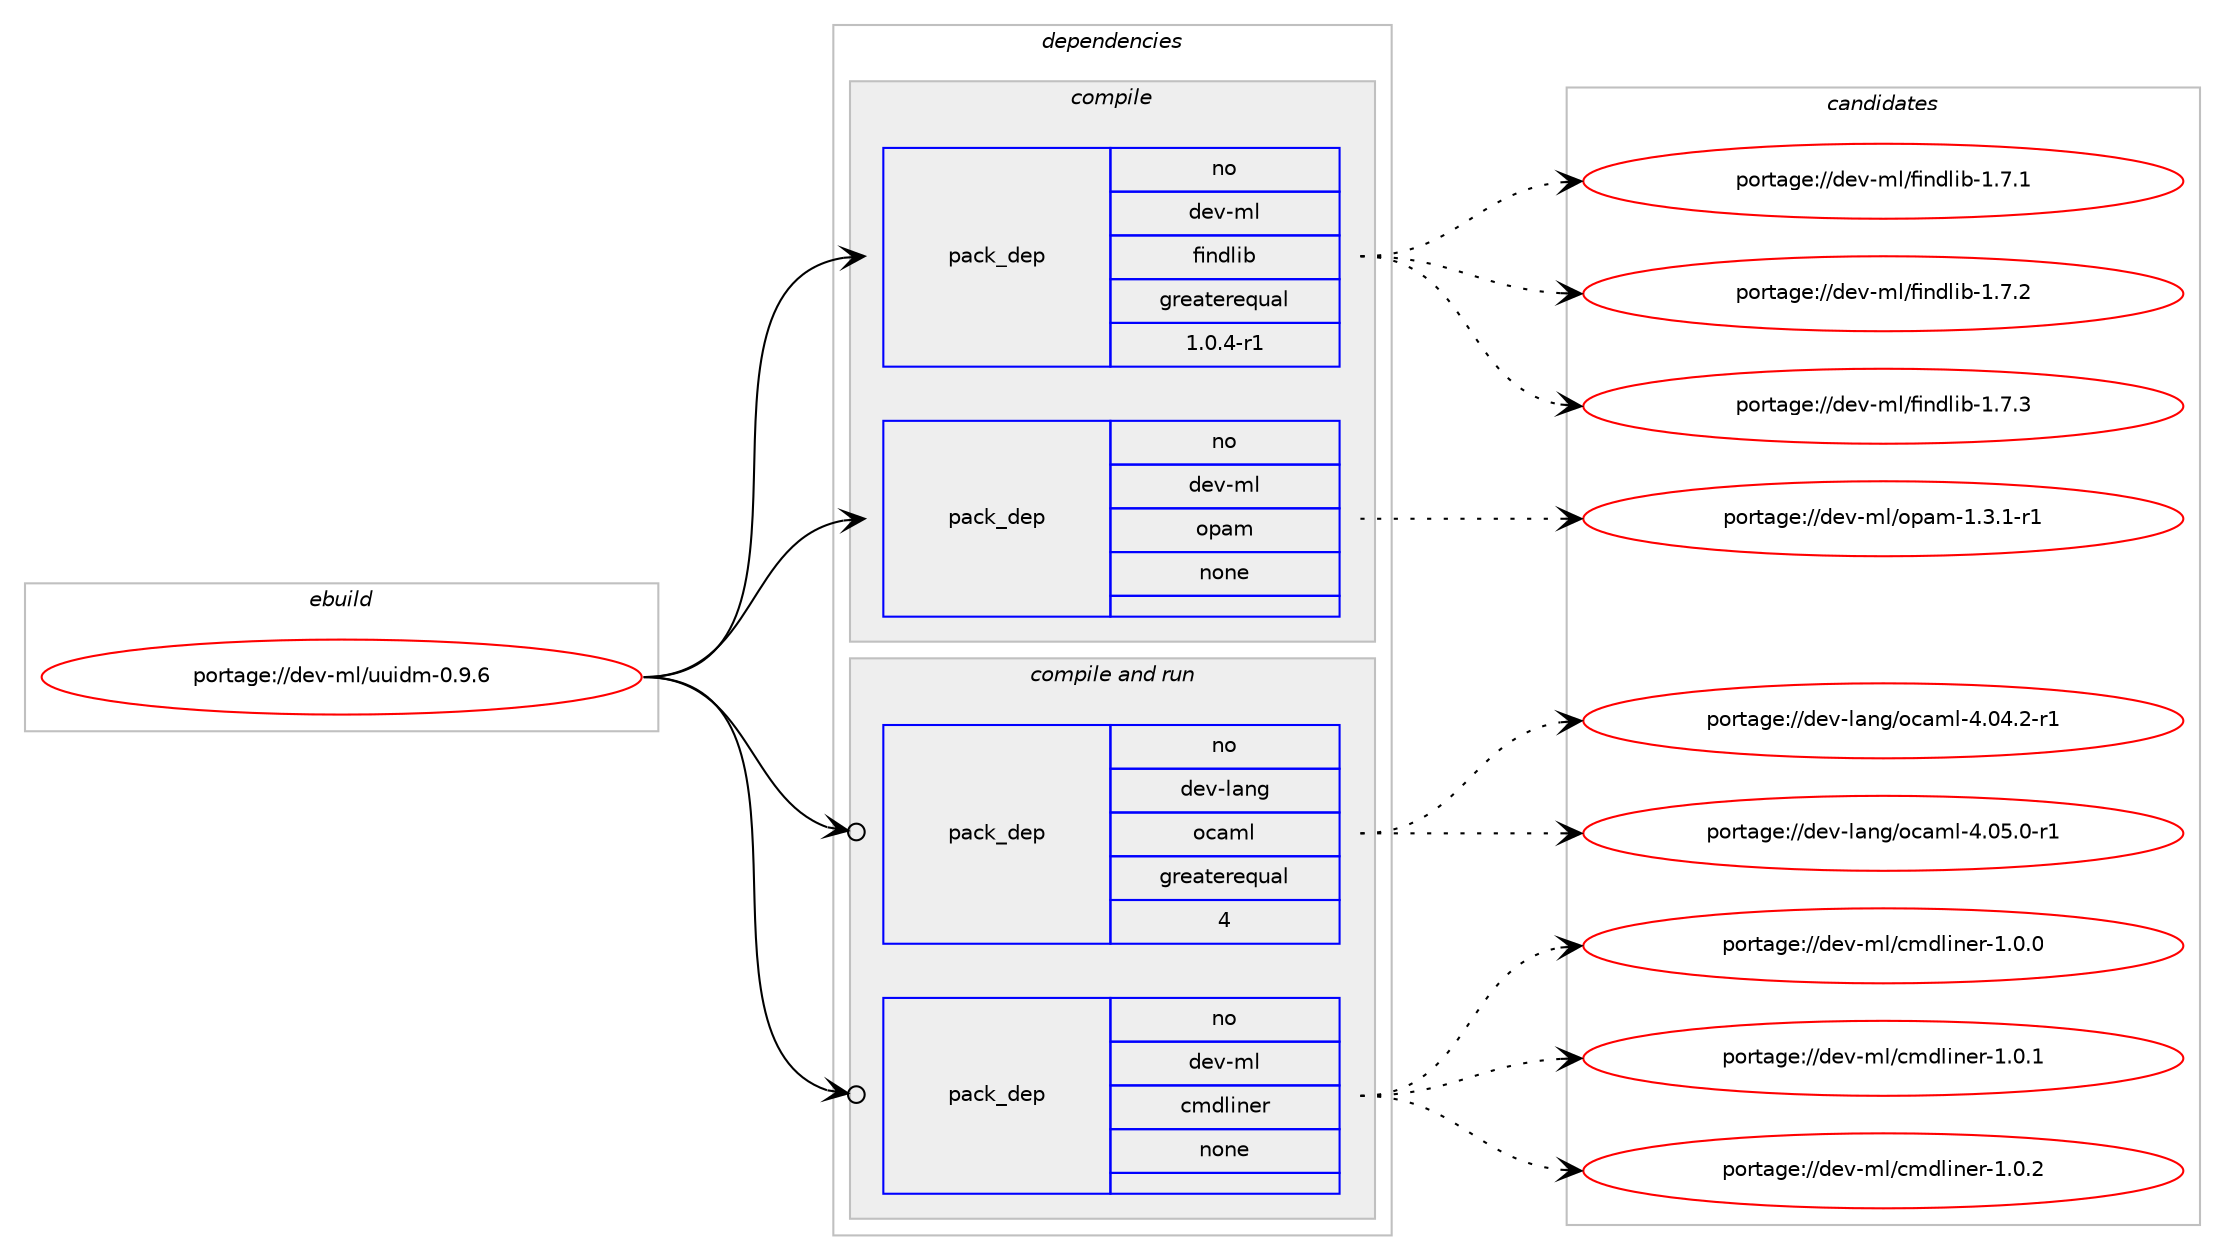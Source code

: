 digraph prolog {

# *************
# Graph options
# *************

newrank=true;
concentrate=true;
compound=true;
graph [rankdir=LR,fontname=Helvetica,fontsize=10,ranksep=1.5];#, ranksep=2.5, nodesep=0.2];
edge  [arrowhead=vee];
node  [fontname=Helvetica,fontsize=10];

# **********
# The ebuild
# **********

subgraph cluster_leftcol {
color=gray;
rank=same;
label=<<i>ebuild</i>>;
id [label="portage://dev-ml/uuidm-0.9.6", color=red, width=4, href="../dev-ml/uuidm-0.9.6.svg"];
}

# ****************
# The dependencies
# ****************

subgraph cluster_midcol {
color=gray;
label=<<i>dependencies</i>>;
subgraph cluster_compile {
fillcolor="#eeeeee";
style=filled;
label=<<i>compile</i>>;
subgraph pack82500 {
dependency108171 [label=<<TABLE BORDER="0" CELLBORDER="1" CELLSPACING="0" CELLPADDING="4" WIDTH="220"><TR><TD ROWSPAN="6" CELLPADDING="30">pack_dep</TD></TR><TR><TD WIDTH="110">no</TD></TR><TR><TD>dev-ml</TD></TR><TR><TD>findlib</TD></TR><TR><TD>greaterequal</TD></TR><TR><TD>1.0.4-r1</TD></TR></TABLE>>, shape=none, color=blue];
}
id:e -> dependency108171:w [weight=20,style="solid",arrowhead="vee"];
subgraph pack82501 {
dependency108172 [label=<<TABLE BORDER="0" CELLBORDER="1" CELLSPACING="0" CELLPADDING="4" WIDTH="220"><TR><TD ROWSPAN="6" CELLPADDING="30">pack_dep</TD></TR><TR><TD WIDTH="110">no</TD></TR><TR><TD>dev-ml</TD></TR><TR><TD>opam</TD></TR><TR><TD>none</TD></TR><TR><TD></TD></TR></TABLE>>, shape=none, color=blue];
}
id:e -> dependency108172:w [weight=20,style="solid",arrowhead="vee"];
}
subgraph cluster_compileandrun {
fillcolor="#eeeeee";
style=filled;
label=<<i>compile and run</i>>;
subgraph pack82502 {
dependency108173 [label=<<TABLE BORDER="0" CELLBORDER="1" CELLSPACING="0" CELLPADDING="4" WIDTH="220"><TR><TD ROWSPAN="6" CELLPADDING="30">pack_dep</TD></TR><TR><TD WIDTH="110">no</TD></TR><TR><TD>dev-lang</TD></TR><TR><TD>ocaml</TD></TR><TR><TD>greaterequal</TD></TR><TR><TD>4</TD></TR></TABLE>>, shape=none, color=blue];
}
id:e -> dependency108173:w [weight=20,style="solid",arrowhead="odotvee"];
subgraph pack82503 {
dependency108174 [label=<<TABLE BORDER="0" CELLBORDER="1" CELLSPACING="0" CELLPADDING="4" WIDTH="220"><TR><TD ROWSPAN="6" CELLPADDING="30">pack_dep</TD></TR><TR><TD WIDTH="110">no</TD></TR><TR><TD>dev-ml</TD></TR><TR><TD>cmdliner</TD></TR><TR><TD>none</TD></TR><TR><TD></TD></TR></TABLE>>, shape=none, color=blue];
}
id:e -> dependency108174:w [weight=20,style="solid",arrowhead="odotvee"];
}
subgraph cluster_run {
fillcolor="#eeeeee";
style=filled;
label=<<i>run</i>>;
}
}

# **************
# The candidates
# **************

subgraph cluster_choices {
rank=same;
color=gray;
label=<<i>candidates</i>>;

subgraph choice82500 {
color=black;
nodesep=1;
choiceportage100101118451091084710210511010010810598454946554649 [label="portage://dev-ml/findlib-1.7.1", color=red, width=4,href="../dev-ml/findlib-1.7.1.svg"];
choiceportage100101118451091084710210511010010810598454946554650 [label="portage://dev-ml/findlib-1.7.2", color=red, width=4,href="../dev-ml/findlib-1.7.2.svg"];
choiceportage100101118451091084710210511010010810598454946554651 [label="portage://dev-ml/findlib-1.7.3", color=red, width=4,href="../dev-ml/findlib-1.7.3.svg"];
dependency108171:e -> choiceportage100101118451091084710210511010010810598454946554649:w [style=dotted,weight="100"];
dependency108171:e -> choiceportage100101118451091084710210511010010810598454946554650:w [style=dotted,weight="100"];
dependency108171:e -> choiceportage100101118451091084710210511010010810598454946554651:w [style=dotted,weight="100"];
}
subgraph choice82501 {
color=black;
nodesep=1;
choiceportage1001011184510910847111112971094549465146494511449 [label="portage://dev-ml/opam-1.3.1-r1", color=red, width=4,href="../dev-ml/opam-1.3.1-r1.svg"];
dependency108172:e -> choiceportage1001011184510910847111112971094549465146494511449:w [style=dotted,weight="100"];
}
subgraph choice82502 {
color=black;
nodesep=1;
choiceportage1001011184510897110103471119997109108455246485246504511449 [label="portage://dev-lang/ocaml-4.04.2-r1", color=red, width=4,href="../dev-lang/ocaml-4.04.2-r1.svg"];
choiceportage1001011184510897110103471119997109108455246485346484511449 [label="portage://dev-lang/ocaml-4.05.0-r1", color=red, width=4,href="../dev-lang/ocaml-4.05.0-r1.svg"];
dependency108173:e -> choiceportage1001011184510897110103471119997109108455246485246504511449:w [style=dotted,weight="100"];
dependency108173:e -> choiceportage1001011184510897110103471119997109108455246485346484511449:w [style=dotted,weight="100"];
}
subgraph choice82503 {
color=black;
nodesep=1;
choiceportage100101118451091084799109100108105110101114454946484648 [label="portage://dev-ml/cmdliner-1.0.0", color=red, width=4,href="../dev-ml/cmdliner-1.0.0.svg"];
choiceportage100101118451091084799109100108105110101114454946484649 [label="portage://dev-ml/cmdliner-1.0.1", color=red, width=4,href="../dev-ml/cmdliner-1.0.1.svg"];
choiceportage100101118451091084799109100108105110101114454946484650 [label="portage://dev-ml/cmdliner-1.0.2", color=red, width=4,href="../dev-ml/cmdliner-1.0.2.svg"];
dependency108174:e -> choiceportage100101118451091084799109100108105110101114454946484648:w [style=dotted,weight="100"];
dependency108174:e -> choiceportage100101118451091084799109100108105110101114454946484649:w [style=dotted,weight="100"];
dependency108174:e -> choiceportage100101118451091084799109100108105110101114454946484650:w [style=dotted,weight="100"];
}
}

}
